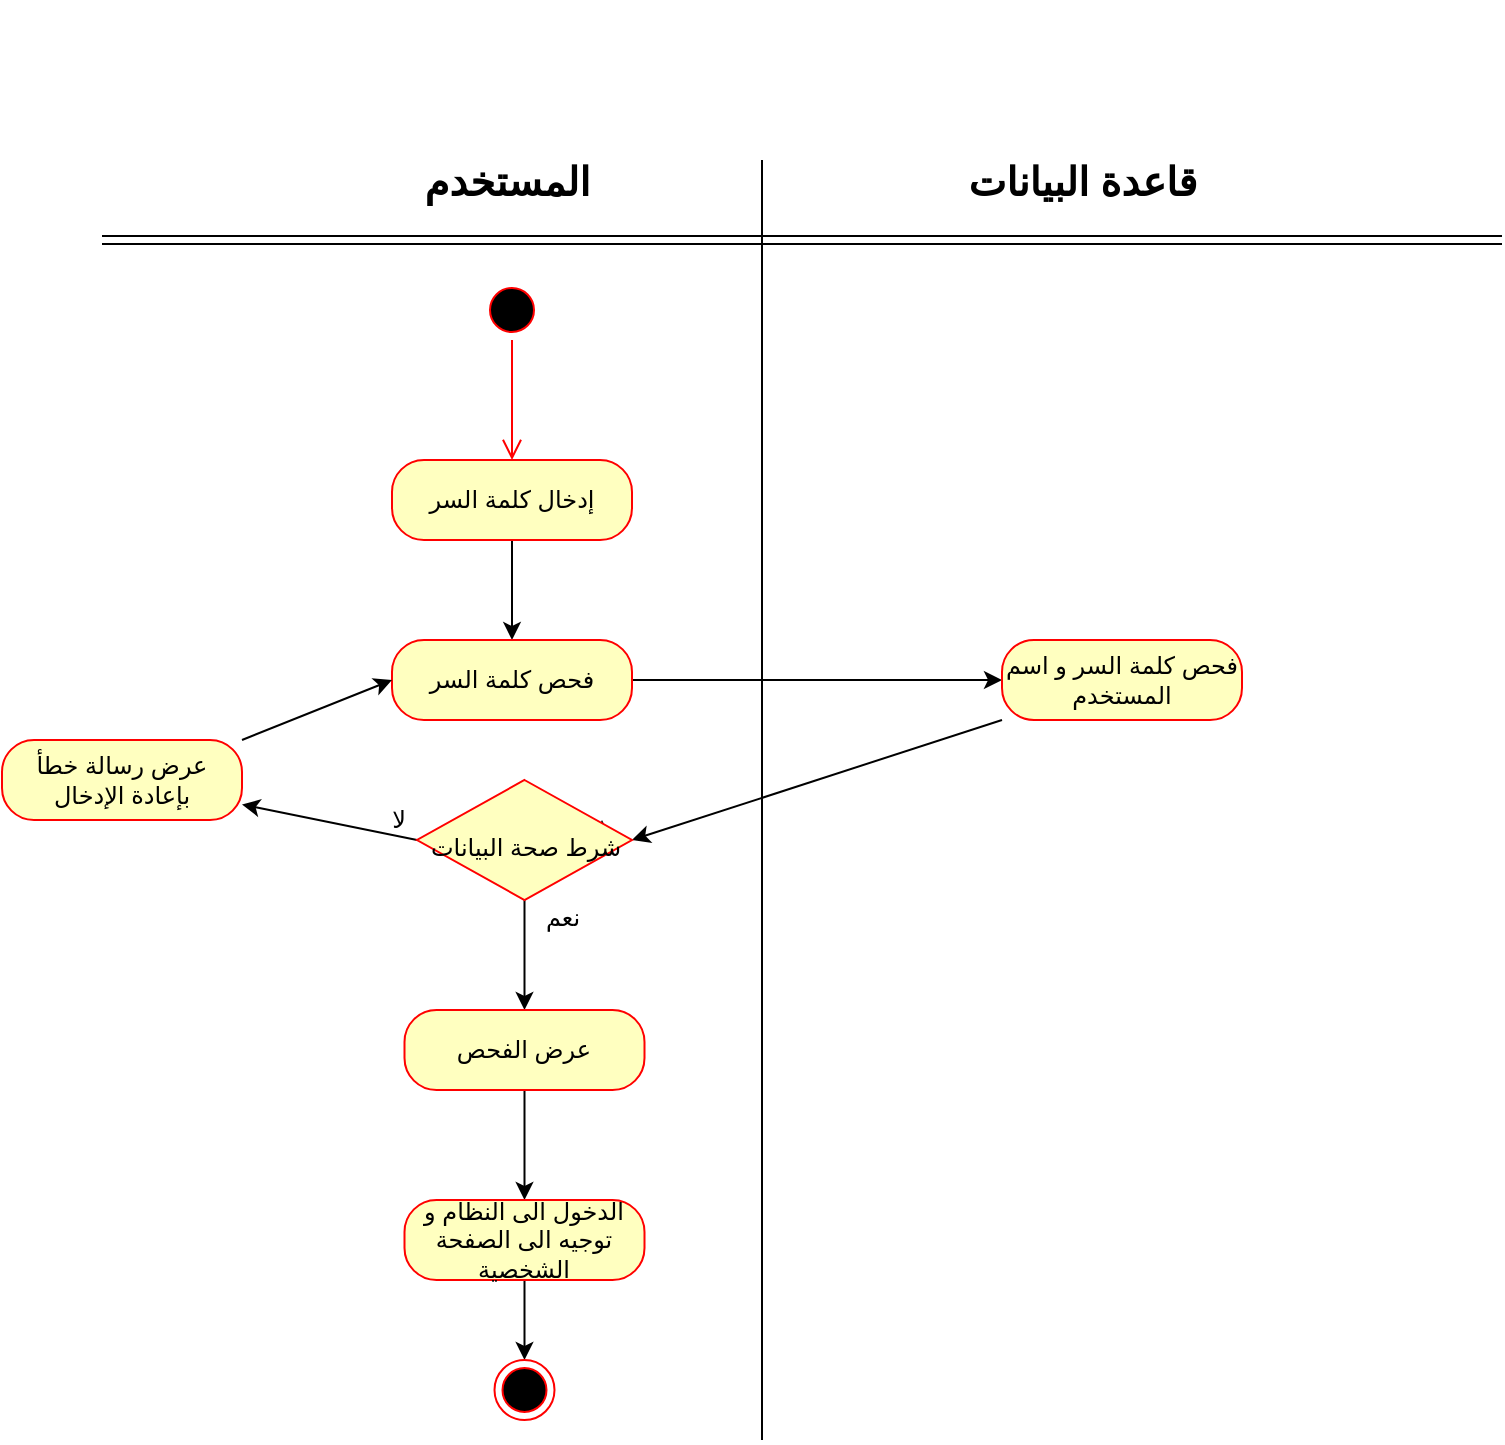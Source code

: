 <mxfile version="14.1.8" type="device" pages="5"><diagram id="XCxnBtCJTkRk45li2F6l" name="تسجيل دخول"><mxGraphModel dx="852" dy="494" grid="1" gridSize="10" guides="1" tooltips="1" connect="1" arrows="1" fold="1" page="1" pageScale="1" pageWidth="827" pageHeight="1169" math="0" shadow="0"><root><mxCell id="0"/><mxCell id="1" parent="0"/><mxCell id="-GZaIqNAKnOdoyAhEMO7-1" value="" style="shape=link;html=1;" parent="1" edge="1"><mxGeometry width="100" relative="1" as="geometry"><mxPoint x="70" y="160" as="sourcePoint"/><mxPoint x="770" y="160" as="targetPoint"/></mxGeometry></mxCell><mxCell id="-GZaIqNAKnOdoyAhEMO7-2" value="" style="endArrow=none;html=1;" parent="1" edge="1"><mxGeometry width="50" height="50" relative="1" as="geometry"><mxPoint x="400" y="760" as="sourcePoint"/><mxPoint x="400" y="120" as="targetPoint"/></mxGeometry></mxCell><mxCell id="-GZaIqNAKnOdoyAhEMO7-3" value="" style="ellipse;html=1;shape=startState;fillColor=#000000;strokeColor=#ff0000;" parent="1" vertex="1"><mxGeometry x="260" y="180" width="30" height="30" as="geometry"/></mxCell><mxCell id="-GZaIqNAKnOdoyAhEMO7-4" value="" style="edgeStyle=orthogonalEdgeStyle;html=1;verticalAlign=bottom;endArrow=open;endSize=8;strokeColor=#ff0000;" parent="1" source="-GZaIqNAKnOdoyAhEMO7-3" edge="1"><mxGeometry relative="1" as="geometry"><mxPoint x="275" y="270" as="targetPoint"/></mxGeometry></mxCell><mxCell id="-GZaIqNAKnOdoyAhEMO7-5" value="المستخدم&amp;nbsp;" style="text;html=1;align=center;verticalAlign=middle;resizable=0;points=[];autosize=1;strokeWidth=5;fontSize=20;fontStyle=1" parent="1" vertex="1"><mxGeometry x="235" y="115" width="80" height="30" as="geometry"/></mxCell><mxCell id="-GZaIqNAKnOdoyAhEMO7-6" value="قاعدة البيانات" style="text;html=1;align=center;verticalAlign=middle;resizable=0;points=[];autosize=1;strokeWidth=5;fontSize=20;fontStyle=1" parent="1" vertex="1"><mxGeometry x="510" y="115" width="100" height="30" as="geometry"/></mxCell><mxCell id="-GZaIqNAKnOdoyAhEMO7-15" style="edgeStyle=orthogonalEdgeStyle;rounded=0;orthogonalLoop=1;jettySize=auto;html=1;entryX=0.5;entryY=0;entryDx=0;entryDy=0;fontSize=20;" parent="1" source="-GZaIqNAKnOdoyAhEMO7-7" target="-GZaIqNAKnOdoyAhEMO7-9" edge="1"><mxGeometry relative="1" as="geometry"/></mxCell><mxCell id="-GZaIqNAKnOdoyAhEMO7-7" value="إدخال كلمة السر" style="rounded=1;whiteSpace=wrap;html=1;arcSize=40;fontColor=#000000;fillColor=#ffffc0;strokeColor=#ff0000;" parent="1" vertex="1"><mxGeometry x="215" y="270" width="120" height="40" as="geometry"/></mxCell><mxCell id="-GZaIqNAKnOdoyAhEMO7-16" style="edgeStyle=orthogonalEdgeStyle;rounded=0;orthogonalLoop=1;jettySize=auto;html=1;exitX=1;exitY=0.5;exitDx=0;exitDy=0;entryX=0;entryY=0.5;entryDx=0;entryDy=0;fontSize=20;" parent="1" source="-GZaIqNAKnOdoyAhEMO7-9" target="-GZaIqNAKnOdoyAhEMO7-12" edge="1"><mxGeometry relative="1" as="geometry"/></mxCell><mxCell id="-GZaIqNAKnOdoyAhEMO7-9" value="فحص كلمة السر" style="rounded=1;whiteSpace=wrap;html=1;arcSize=40;fontColor=#000000;fillColor=#ffffc0;strokeColor=#ff0000;" parent="1" vertex="1"><mxGeometry x="215" y="360" width="120" height="40" as="geometry"/></mxCell><mxCell id="-GZaIqNAKnOdoyAhEMO7-11" value="&lt;font style=&quot;font-size: 21px&quot;&gt;&lt;b&gt;&lt;br&gt;&lt;/b&gt;&lt;/font&gt;" style="text;html=1;align=center;verticalAlign=middle;resizable=0;points=[];autosize=1;fontSize=20;" parent="1" vertex="1"><mxGeometry x="390" y="40" width="20" height="30" as="geometry"/></mxCell><mxCell id="-GZaIqNAKnOdoyAhEMO7-24" style="rounded=0;orthogonalLoop=1;jettySize=auto;html=1;exitX=0;exitY=1;exitDx=0;exitDy=0;entryX=1;entryY=0.5;entryDx=0;entryDy=0;fontSize=20;" parent="1" source="-GZaIqNAKnOdoyAhEMO7-12" target="-GZaIqNAKnOdoyAhEMO7-20" edge="1"><mxGeometry relative="1" as="geometry"/></mxCell><mxCell id="-GZaIqNAKnOdoyAhEMO7-12" value="فحص كلمة السر و اسم المستخدم" style="rounded=1;whiteSpace=wrap;html=1;arcSize=40;fontColor=#000000;fillColor=#ffffc0;strokeColor=#ff0000;" parent="1" vertex="1"><mxGeometry x="520" y="360" width="120" height="40" as="geometry"/></mxCell><mxCell id="-GZaIqNAKnOdoyAhEMO7-23" style="edgeStyle=orthogonalEdgeStyle;rounded=0;orthogonalLoop=1;jettySize=auto;html=1;exitX=1;exitY=0.5;exitDx=0;exitDy=0;fontSize=20;" parent="1" source="-GZaIqNAKnOdoyAhEMO7-20" edge="1"><mxGeometry relative="1" as="geometry"><mxPoint x="320" y="450" as="targetPoint"/></mxGeometry></mxCell><mxCell id="-GZaIqNAKnOdoyAhEMO7-27" style="edgeStyle=none;rounded=0;orthogonalLoop=1;jettySize=auto;html=1;exitX=0.5;exitY=1;exitDx=0;exitDy=0;entryX=0.5;entryY=0;entryDx=0;entryDy=0;fontSize=20;" parent="1" source="-GZaIqNAKnOdoyAhEMO7-20" target="-GZaIqNAKnOdoyAhEMO7-25" edge="1"><mxGeometry relative="1" as="geometry"/></mxCell><mxCell id="-GZaIqNAKnOdoyAhEMO7-29" style="edgeStyle=none;rounded=0;orthogonalLoop=1;jettySize=auto;html=1;exitX=0;exitY=0.5;exitDx=0;exitDy=0;fontSize=20;" parent="1" source="-GZaIqNAKnOdoyAhEMO7-20" target="-GZaIqNAKnOdoyAhEMO7-30" edge="1"><mxGeometry relative="1" as="geometry"><mxPoint x="160" y="440" as="targetPoint"/></mxGeometry></mxCell><mxCell id="-GZaIqNAKnOdoyAhEMO7-20" value="&lt;font style=&quot;font-size: 12px&quot;&gt;شرط صحة البيانات&lt;/font&gt;" style="rhombus;whiteSpace=wrap;html=1;fillColor=#ffffc0;strokeColor=#ff0000;fontSize=20;" parent="1" vertex="1"><mxGeometry x="227.5" y="430" width="107.5" height="60" as="geometry"/></mxCell><mxCell id="-GZaIqNAKnOdoyAhEMO7-35" style="edgeStyle=none;rounded=0;orthogonalLoop=1;jettySize=auto;html=1;exitX=0.5;exitY=1;exitDx=0;exitDy=0;fontSize=12;" parent="1" source="-GZaIqNAKnOdoyAhEMO7-25" target="-GZaIqNAKnOdoyAhEMO7-33" edge="1"><mxGeometry relative="1" as="geometry"/></mxCell><mxCell id="-GZaIqNAKnOdoyAhEMO7-25" value="عرض الفحص" style="rounded=1;whiteSpace=wrap;html=1;arcSize=40;fontColor=#000000;fillColor=#ffffc0;strokeColor=#ff0000;" parent="1" vertex="1"><mxGeometry x="221.25" y="545" width="120" height="40" as="geometry"/></mxCell><mxCell id="-GZaIqNAKnOdoyAhEMO7-28" value="&lt;font style=&quot;font-size: 12px&quot;&gt;نعم&lt;/font&gt;" style="text;html=1;align=center;verticalAlign=middle;resizable=0;points=[];autosize=1;fontSize=20;" parent="1" vertex="1"><mxGeometry x="285" y="480" width="30" height="30" as="geometry"/></mxCell><mxCell id="-GZaIqNAKnOdoyAhEMO7-31" style="edgeStyle=none;rounded=0;orthogonalLoop=1;jettySize=auto;html=1;exitX=1;exitY=0;exitDx=0;exitDy=0;entryX=0;entryY=0.5;entryDx=0;entryDy=0;fontSize=20;" parent="1" source="-GZaIqNAKnOdoyAhEMO7-30" target="-GZaIqNAKnOdoyAhEMO7-9" edge="1"><mxGeometry relative="1" as="geometry"/></mxCell><mxCell id="-GZaIqNAKnOdoyAhEMO7-30" value="عرض رسالة خطأ&lt;br&gt;بإعادة الإدخال" style="rounded=1;whiteSpace=wrap;html=1;arcSize=40;fontColor=#000000;fillColor=#ffffc0;strokeColor=#ff0000;" parent="1" vertex="1"><mxGeometry x="20" y="410" width="120" height="40" as="geometry"/></mxCell><mxCell id="-GZaIqNAKnOdoyAhEMO7-32" value="لا" style="text;html=1;align=center;verticalAlign=middle;resizable=0;points=[];autosize=1;fontSize=12;" parent="1" vertex="1"><mxGeometry x="207.5" y="440" width="20" height="20" as="geometry"/></mxCell><mxCell id="-GZaIqNAKnOdoyAhEMO7-37" style="edgeStyle=none;rounded=0;orthogonalLoop=1;jettySize=auto;html=1;exitX=0.5;exitY=1;exitDx=0;exitDy=0;entryX=0.5;entryY=0;entryDx=0;entryDy=0;fontSize=12;" parent="1" source="-GZaIqNAKnOdoyAhEMO7-33" target="-GZaIqNAKnOdoyAhEMO7-36" edge="1"><mxGeometry relative="1" as="geometry"/></mxCell><mxCell id="-GZaIqNAKnOdoyAhEMO7-33" value="الدخول الى النظام و توجيه الى الصفحة الشخصية" style="rounded=1;whiteSpace=wrap;html=1;arcSize=40;fontColor=#000000;fillColor=#ffffc0;strokeColor=#ff0000;" parent="1" vertex="1"><mxGeometry x="221.25" y="640" width="120" height="40" as="geometry"/></mxCell><mxCell id="-GZaIqNAKnOdoyAhEMO7-36" value="" style="ellipse;html=1;shape=endState;fillColor=#000000;strokeColor=#ff0000;fontSize=12;" parent="1" vertex="1"><mxGeometry x="266.25" y="720" width="30" height="30" as="geometry"/></mxCell></root></mxGraphModel></diagram><diagram id="UqoxLZnAyhT_GU1TZ0Vm" name="تعديل بيانات المستخدم"><mxGraphModel dx="852" dy="494" grid="1" gridSize="10" guides="1" tooltips="1" connect="1" arrows="1" fold="1" page="1" pageScale="1" pageWidth="827" pageHeight="1169" math="0" shadow="0"><root><mxCell id="kR9d7nCmw7yiXlYtYLDR-0"/><mxCell id="kR9d7nCmw7yiXlYtYLDR-1" parent="kR9d7nCmw7yiXlYtYLDR-0"/><mxCell id="jO8ybkatKGXVnM-ddNbw-26" value="" style="shape=link;html=1;" parent="kR9d7nCmw7yiXlYtYLDR-1" edge="1"><mxGeometry width="100" relative="1" as="geometry"><mxPoint x="80" y="170" as="sourcePoint"/><mxPoint x="780" y="170" as="targetPoint"/></mxGeometry></mxCell><mxCell id="jO8ybkatKGXVnM-ddNbw-27" value="" style="endArrow=none;html=1;" parent="kR9d7nCmw7yiXlYtYLDR-1" edge="1"><mxGeometry width="50" height="50" relative="1" as="geometry"><mxPoint x="410" y="770" as="sourcePoint"/><mxPoint x="410" y="130" as="targetPoint"/></mxGeometry></mxCell><mxCell id="jO8ybkatKGXVnM-ddNbw-28" value="" style="ellipse;html=1;shape=startState;fillColor=#000000;strokeColor=#ff0000;" parent="kR9d7nCmw7yiXlYtYLDR-1" vertex="1"><mxGeometry x="270" y="190" width="30" height="30" as="geometry"/></mxCell><mxCell id="jO8ybkatKGXVnM-ddNbw-29" value="" style="edgeStyle=orthogonalEdgeStyle;html=1;verticalAlign=bottom;endArrow=open;endSize=8;strokeColor=#ff0000;" parent="kR9d7nCmw7yiXlYtYLDR-1" source="jO8ybkatKGXVnM-ddNbw-28" edge="1"><mxGeometry relative="1" as="geometry"><mxPoint x="285" y="280" as="targetPoint"/></mxGeometry></mxCell><mxCell id="jO8ybkatKGXVnM-ddNbw-30" value="المستخدم&amp;nbsp;" style="text;html=1;align=center;verticalAlign=middle;resizable=0;points=[];autosize=1;strokeWidth=5;fontSize=20;fontStyle=1" parent="kR9d7nCmw7yiXlYtYLDR-1" vertex="1"><mxGeometry x="245" y="125" width="80" height="30" as="geometry"/></mxCell><mxCell id="jO8ybkatKGXVnM-ddNbw-31" value="قاعدة البيانات" style="text;html=1;align=center;verticalAlign=middle;resizable=0;points=[];autosize=1;strokeWidth=5;fontSize=20;fontStyle=1" parent="kR9d7nCmw7yiXlYtYLDR-1" vertex="1"><mxGeometry x="520" y="125" width="100" height="30" as="geometry"/></mxCell><mxCell id="jO8ybkatKGXVnM-ddNbw-32" style="edgeStyle=orthogonalEdgeStyle;rounded=0;orthogonalLoop=1;jettySize=auto;html=1;entryX=0.5;entryY=0;entryDx=0;entryDy=0;fontSize=20;" parent="kR9d7nCmw7yiXlYtYLDR-1" source="jO8ybkatKGXVnM-ddNbw-33" target="jO8ybkatKGXVnM-ddNbw-35" edge="1"><mxGeometry relative="1" as="geometry"/></mxCell><mxCell id="jO8ybkatKGXVnM-ddNbw-33" value="إدخال بيانات المعدلة" style="rounded=1;whiteSpace=wrap;html=1;arcSize=40;fontColor=#000000;fillColor=#ffffc0;strokeColor=#ff0000;" parent="kR9d7nCmw7yiXlYtYLDR-1" vertex="1"><mxGeometry x="225" y="280" width="120" height="40" as="geometry"/></mxCell><mxCell id="jO8ybkatKGXVnM-ddNbw-34" style="edgeStyle=orthogonalEdgeStyle;rounded=0;orthogonalLoop=1;jettySize=auto;html=1;exitX=1;exitY=0.5;exitDx=0;exitDy=0;entryX=0;entryY=0.5;entryDx=0;entryDy=0;fontSize=20;" parent="kR9d7nCmw7yiXlYtYLDR-1" source="jO8ybkatKGXVnM-ddNbw-35" target="jO8ybkatKGXVnM-ddNbw-38" edge="1"><mxGeometry relative="1" as="geometry"/></mxCell><mxCell id="jO8ybkatKGXVnM-ddNbw-35" value="فحص صحة البيانات&amp;nbsp;" style="rounded=1;whiteSpace=wrap;html=1;arcSize=40;fontColor=#000000;fillColor=#ffffc0;strokeColor=#ff0000;" parent="kR9d7nCmw7yiXlYtYLDR-1" vertex="1"><mxGeometry x="225" y="370" width="120" height="40" as="geometry"/></mxCell><mxCell id="jO8ybkatKGXVnM-ddNbw-37" style="rounded=0;orthogonalLoop=1;jettySize=auto;html=1;exitX=0;exitY=1;exitDx=0;exitDy=0;entryX=1;entryY=0.5;entryDx=0;entryDy=0;fontSize=20;" parent="kR9d7nCmw7yiXlYtYLDR-1" source="jO8ybkatKGXVnM-ddNbw-38" target="jO8ybkatKGXVnM-ddNbw-42" edge="1"><mxGeometry relative="1" as="geometry"/></mxCell><mxCell id="jO8ybkatKGXVnM-ddNbw-38" value="حفظ البيانات" style="rounded=1;whiteSpace=wrap;html=1;arcSize=40;fontColor=#000000;fillColor=#ffffc0;strokeColor=#ff0000;" parent="kR9d7nCmw7yiXlYtYLDR-1" vertex="1"><mxGeometry x="530" y="370" width="120" height="40" as="geometry"/></mxCell><mxCell id="jO8ybkatKGXVnM-ddNbw-39" style="edgeStyle=orthogonalEdgeStyle;rounded=0;orthogonalLoop=1;jettySize=auto;html=1;exitX=1;exitY=0.5;exitDx=0;exitDy=0;fontSize=20;" parent="kR9d7nCmw7yiXlYtYLDR-1" source="jO8ybkatKGXVnM-ddNbw-42" edge="1"><mxGeometry relative="1" as="geometry"><mxPoint x="330" y="460" as="targetPoint"/></mxGeometry></mxCell><mxCell id="jO8ybkatKGXVnM-ddNbw-40" style="edgeStyle=none;rounded=0;orthogonalLoop=1;jettySize=auto;html=1;exitX=0.5;exitY=1;exitDx=0;exitDy=0;entryX=0.5;entryY=0;entryDx=0;entryDy=0;fontSize=20;" parent="kR9d7nCmw7yiXlYtYLDR-1" source="jO8ybkatKGXVnM-ddNbw-42" target="jO8ybkatKGXVnM-ddNbw-44" edge="1"><mxGeometry relative="1" as="geometry"/></mxCell><mxCell id="jO8ybkatKGXVnM-ddNbw-41" style="edgeStyle=none;rounded=0;orthogonalLoop=1;jettySize=auto;html=1;exitX=0;exitY=0.5;exitDx=0;exitDy=0;fontSize=20;" parent="kR9d7nCmw7yiXlYtYLDR-1" source="jO8ybkatKGXVnM-ddNbw-42" target="jO8ybkatKGXVnM-ddNbw-47" edge="1"><mxGeometry relative="1" as="geometry"><mxPoint x="170" y="450" as="targetPoint"/></mxGeometry></mxCell><mxCell id="jO8ybkatKGXVnM-ddNbw-42" value="&lt;font style=&quot;font-size: 12px&quot;&gt;اكتمال عملية الحفظ&lt;/font&gt;" style="rhombus;whiteSpace=wrap;html=1;fillColor=#ffffc0;strokeColor=#ff0000;fontSize=20;" parent="kR9d7nCmw7yiXlYtYLDR-1" vertex="1"><mxGeometry x="237.5" y="440" width="107.5" height="60" as="geometry"/></mxCell><mxCell id="jO8ybkatKGXVnM-ddNbw-52" style="edgeStyle=none;rounded=0;orthogonalLoop=1;jettySize=auto;html=1;exitX=0.5;exitY=1;exitDx=0;exitDy=0;entryX=0.5;entryY=0;entryDx=0;entryDy=0;fontSize=12;" parent="kR9d7nCmw7yiXlYtYLDR-1" source="jO8ybkatKGXVnM-ddNbw-44" target="jO8ybkatKGXVnM-ddNbw-51" edge="1"><mxGeometry relative="1" as="geometry"/></mxCell><mxCell id="jO8ybkatKGXVnM-ddNbw-44" value="عرض رسالة نجاح العملية" style="rounded=1;whiteSpace=wrap;html=1;arcSize=40;fontColor=#000000;fillColor=#ffffc0;strokeColor=#ff0000;" parent="kR9d7nCmw7yiXlYtYLDR-1" vertex="1"><mxGeometry x="231.25" y="555" width="120" height="40" as="geometry"/></mxCell><mxCell id="jO8ybkatKGXVnM-ddNbw-45" value="&lt;font style=&quot;font-size: 12px&quot;&gt;نعم&lt;/font&gt;" style="text;html=1;align=center;verticalAlign=middle;resizable=0;points=[];autosize=1;fontSize=20;" parent="kR9d7nCmw7yiXlYtYLDR-1" vertex="1"><mxGeometry x="295" y="490" width="30" height="30" as="geometry"/></mxCell><mxCell id="jO8ybkatKGXVnM-ddNbw-46" style="edgeStyle=none;rounded=0;orthogonalLoop=1;jettySize=auto;html=1;exitX=1;exitY=0;exitDx=0;exitDy=0;entryX=0;entryY=0.5;entryDx=0;entryDy=0;fontSize=20;" parent="kR9d7nCmw7yiXlYtYLDR-1" source="jO8ybkatKGXVnM-ddNbw-47" target="jO8ybkatKGXVnM-ddNbw-35" edge="1"><mxGeometry relative="1" as="geometry"/></mxCell><mxCell id="jO8ybkatKGXVnM-ddNbw-47" value="عرض رسالة فشل عملية الحفظ و عرض السبب" style="rounded=1;whiteSpace=wrap;html=1;arcSize=40;fontColor=#000000;fillColor=#ffffc0;strokeColor=#ff0000;" parent="kR9d7nCmw7yiXlYtYLDR-1" vertex="1"><mxGeometry x="30" y="420" width="120" height="40" as="geometry"/></mxCell><mxCell id="jO8ybkatKGXVnM-ddNbw-48" value="لا" style="text;html=1;align=center;verticalAlign=middle;resizable=0;points=[];autosize=1;fontSize=12;" parent="kR9d7nCmw7yiXlYtYLDR-1" vertex="1"><mxGeometry x="217.5" y="450" width="20" height="20" as="geometry"/></mxCell><mxCell id="jO8ybkatKGXVnM-ddNbw-51" value="" style="ellipse;html=1;shape=endState;fillColor=#000000;strokeColor=#ff0000;fontSize=12;" parent="kR9d7nCmw7yiXlYtYLDR-1" vertex="1"><mxGeometry x="276.25" y="640" width="30" height="30" as="geometry"/></mxCell></root></mxGraphModel></diagram><diagram id="yIjcYxuuyjiVYj253GgK" name="إرسال طلب"><mxGraphModel dx="852" dy="494" grid="1" gridSize="10" guides="1" tooltips="1" connect="1" arrows="1" fold="1" page="1" pageScale="1" pageWidth="827" pageHeight="1169" math="0" shadow="0"><root><mxCell id="x_sWcjh27DJ1Xu7Myk0g-0"/><mxCell id="x_sWcjh27DJ1Xu7Myk0g-1" parent="x_sWcjh27DJ1Xu7Myk0g-0"/><mxCell id="UD0C5QIame6_WCwbGew6-0" value="" style="shape=link;html=1;" parent="x_sWcjh27DJ1Xu7Myk0g-1" edge="1"><mxGeometry width="100" relative="1" as="geometry"><mxPoint x="150" y="175" as="sourcePoint"/><mxPoint x="850" y="175" as="targetPoint"/></mxGeometry></mxCell><mxCell id="UD0C5QIame6_WCwbGew6-1" value="" style="endArrow=none;html=1;" parent="x_sWcjh27DJ1Xu7Myk0g-1" edge="1"><mxGeometry width="50" height="50" relative="1" as="geometry"><mxPoint x="480" y="775" as="sourcePoint"/><mxPoint x="480" y="135" as="targetPoint"/></mxGeometry></mxCell><mxCell id="UD0C5QIame6_WCwbGew6-2" value="" style="ellipse;html=1;shape=startState;fillColor=#000000;strokeColor=#ff0000;" parent="x_sWcjh27DJ1Xu7Myk0g-1" vertex="1"><mxGeometry x="340" y="195" width="30" height="30" as="geometry"/></mxCell><mxCell id="UD0C5QIame6_WCwbGew6-3" value="" style="edgeStyle=orthogonalEdgeStyle;html=1;verticalAlign=bottom;endArrow=open;endSize=8;strokeColor=#ff0000;" parent="x_sWcjh27DJ1Xu7Myk0g-1" source="UD0C5QIame6_WCwbGew6-2" edge="1"><mxGeometry relative="1" as="geometry"><mxPoint x="355" y="285" as="targetPoint"/></mxGeometry></mxCell><mxCell id="UD0C5QIame6_WCwbGew6-4" value="المستخدم&amp;nbsp;" style="text;html=1;align=center;verticalAlign=middle;resizable=0;points=[];autosize=1;strokeWidth=5;fontSize=20;fontStyle=1" parent="x_sWcjh27DJ1Xu7Myk0g-1" vertex="1"><mxGeometry x="315" y="130" width="80" height="30" as="geometry"/></mxCell><mxCell id="UD0C5QIame6_WCwbGew6-5" value="قاعدة البيانات" style="text;html=1;align=center;verticalAlign=middle;resizable=0;points=[];autosize=1;strokeWidth=5;fontSize=20;fontStyle=1" parent="x_sWcjh27DJ1Xu7Myk0g-1" vertex="1"><mxGeometry x="590" y="130" width="100" height="30" as="geometry"/></mxCell><mxCell id="UD0C5QIame6_WCwbGew6-6" style="edgeStyle=orthogonalEdgeStyle;rounded=0;orthogonalLoop=1;jettySize=auto;html=1;entryX=0.5;entryY=0;entryDx=0;entryDy=0;fontSize=20;" parent="x_sWcjh27DJ1Xu7Myk0g-1" source="UD0C5QIame6_WCwbGew6-7" target="UD0C5QIame6_WCwbGew6-9" edge="1"><mxGeometry relative="1" as="geometry"/></mxCell><mxCell id="UD0C5QIame6_WCwbGew6-7" value="إدخال بيانات الطلب" style="rounded=1;whiteSpace=wrap;html=1;arcSize=40;fontColor=#000000;fillColor=#ffffc0;strokeColor=#ff0000;" parent="x_sWcjh27DJ1Xu7Myk0g-1" vertex="1"><mxGeometry x="295" y="285" width="120" height="40" as="geometry"/></mxCell><mxCell id="UD0C5QIame6_WCwbGew6-8" style="edgeStyle=orthogonalEdgeStyle;rounded=0;orthogonalLoop=1;jettySize=auto;html=1;exitX=1;exitY=0.5;exitDx=0;exitDy=0;entryX=0;entryY=0.5;entryDx=0;entryDy=0;fontSize=20;" parent="x_sWcjh27DJ1Xu7Myk0g-1" source="UD0C5QIame6_WCwbGew6-9" target="UD0C5QIame6_WCwbGew6-11" edge="1"><mxGeometry relative="1" as="geometry"/></mxCell><mxCell id="UD0C5QIame6_WCwbGew6-9" value="فحص صحة البيانات&amp;nbsp;" style="rounded=1;whiteSpace=wrap;html=1;arcSize=40;fontColor=#000000;fillColor=#ffffc0;strokeColor=#ff0000;" parent="x_sWcjh27DJ1Xu7Myk0g-1" vertex="1"><mxGeometry x="295" y="375" width="120" height="40" as="geometry"/></mxCell><mxCell id="UD0C5QIame6_WCwbGew6-10" style="rounded=0;orthogonalLoop=1;jettySize=auto;html=1;exitX=0;exitY=1;exitDx=0;exitDy=0;entryX=1;entryY=0.5;entryDx=0;entryDy=0;fontSize=20;" parent="x_sWcjh27DJ1Xu7Myk0g-1" source="UD0C5QIame6_WCwbGew6-11" target="UD0C5QIame6_WCwbGew6-15" edge="1"><mxGeometry relative="1" as="geometry"/></mxCell><mxCell id="UD0C5QIame6_WCwbGew6-11" value="حفظ البيانات" style="rounded=1;whiteSpace=wrap;html=1;arcSize=40;fontColor=#000000;fillColor=#ffffc0;strokeColor=#ff0000;" parent="x_sWcjh27DJ1Xu7Myk0g-1" vertex="1"><mxGeometry x="600" y="375" width="120" height="40" as="geometry"/></mxCell><mxCell id="UD0C5QIame6_WCwbGew6-12" style="edgeStyle=orthogonalEdgeStyle;rounded=0;orthogonalLoop=1;jettySize=auto;html=1;exitX=1;exitY=0.5;exitDx=0;exitDy=0;fontSize=20;" parent="x_sWcjh27DJ1Xu7Myk0g-1" source="UD0C5QIame6_WCwbGew6-15" edge="1"><mxGeometry relative="1" as="geometry"><mxPoint x="400" y="465" as="targetPoint"/></mxGeometry></mxCell><mxCell id="UD0C5QIame6_WCwbGew6-13" style="edgeStyle=none;rounded=0;orthogonalLoop=1;jettySize=auto;html=1;exitX=0.5;exitY=1;exitDx=0;exitDy=0;entryX=0.5;entryY=0;entryDx=0;entryDy=0;fontSize=20;" parent="x_sWcjh27DJ1Xu7Myk0g-1" source="UD0C5QIame6_WCwbGew6-15" target="UD0C5QIame6_WCwbGew6-17" edge="1"><mxGeometry relative="1" as="geometry"/></mxCell><mxCell id="UD0C5QIame6_WCwbGew6-14" style="edgeStyle=none;rounded=0;orthogonalLoop=1;jettySize=auto;html=1;exitX=0;exitY=0.5;exitDx=0;exitDy=0;fontSize=20;" parent="x_sWcjh27DJ1Xu7Myk0g-1" source="UD0C5QIame6_WCwbGew6-15" target="UD0C5QIame6_WCwbGew6-20" edge="1"><mxGeometry relative="1" as="geometry"><mxPoint x="240" y="455" as="targetPoint"/></mxGeometry></mxCell><mxCell id="UD0C5QIame6_WCwbGew6-15" value="&lt;font style=&quot;font-size: 12px&quot;&gt;اكتمال عملية الحفظ&lt;/font&gt;" style="rhombus;whiteSpace=wrap;html=1;fillColor=#ffffc0;strokeColor=#ff0000;fontSize=20;" parent="x_sWcjh27DJ1Xu7Myk0g-1" vertex="1"><mxGeometry x="307.5" y="445" width="107.5" height="60" as="geometry"/></mxCell><mxCell id="UD0C5QIame6_WCwbGew6-25" style="edgeStyle=none;rounded=0;orthogonalLoop=1;jettySize=auto;html=1;exitX=0.5;exitY=1;exitDx=0;exitDy=0;entryX=0.5;entryY=0;entryDx=0;entryDy=0;fontSize=12;" parent="x_sWcjh27DJ1Xu7Myk0g-1" source="UD0C5QIame6_WCwbGew6-17" target="UD0C5QIame6_WCwbGew6-23" edge="1"><mxGeometry relative="1" as="geometry"/></mxCell><mxCell id="UD0C5QIame6_WCwbGew6-17" value="عرض رسالة نجاح العملية" style="rounded=1;whiteSpace=wrap;html=1;arcSize=40;fontColor=#000000;fillColor=#ffffc0;strokeColor=#ff0000;" parent="x_sWcjh27DJ1Xu7Myk0g-1" vertex="1"><mxGeometry x="301.25" y="560" width="120" height="40" as="geometry"/></mxCell><mxCell id="UD0C5QIame6_WCwbGew6-18" value="&lt;font style=&quot;font-size: 12px&quot;&gt;نعم&lt;/font&gt;" style="text;html=1;align=center;verticalAlign=middle;resizable=0;points=[];autosize=1;fontSize=20;" parent="x_sWcjh27DJ1Xu7Myk0g-1" vertex="1"><mxGeometry x="365" y="495" width="30" height="30" as="geometry"/></mxCell><mxCell id="UD0C5QIame6_WCwbGew6-19" style="edgeStyle=none;rounded=0;orthogonalLoop=1;jettySize=auto;html=1;exitX=1;exitY=0;exitDx=0;exitDy=0;entryX=0;entryY=0.5;entryDx=0;entryDy=0;fontSize=20;" parent="x_sWcjh27DJ1Xu7Myk0g-1" source="UD0C5QIame6_WCwbGew6-20" target="UD0C5QIame6_WCwbGew6-9" edge="1"><mxGeometry relative="1" as="geometry"/></mxCell><mxCell id="UD0C5QIame6_WCwbGew6-20" value="عرض رسالة فشل عملية الحفظ و عرض السبب" style="rounded=1;whiteSpace=wrap;html=1;arcSize=40;fontColor=#000000;fillColor=#ffffc0;strokeColor=#ff0000;" parent="x_sWcjh27DJ1Xu7Myk0g-1" vertex="1"><mxGeometry x="100" y="425" width="120" height="40" as="geometry"/></mxCell><mxCell id="UD0C5QIame6_WCwbGew6-21" value="لا" style="text;html=1;align=center;verticalAlign=middle;resizable=0;points=[];autosize=1;fontSize=12;" parent="x_sWcjh27DJ1Xu7Myk0g-1" vertex="1"><mxGeometry x="287.5" y="455" width="20" height="20" as="geometry"/></mxCell><mxCell id="UD0C5QIame6_WCwbGew6-22" value="" style="ellipse;html=1;shape=endState;fillColor=#000000;strokeColor=#ff0000;fontSize=12;" parent="x_sWcjh27DJ1Xu7Myk0g-1" vertex="1"><mxGeometry x="346.25" y="720" width="30" height="30" as="geometry"/></mxCell><mxCell id="UD0C5QIame6_WCwbGew6-24" style="edgeStyle=none;rounded=0;orthogonalLoop=1;jettySize=auto;html=1;exitX=0.5;exitY=1;exitDx=0;exitDy=0;entryX=0.5;entryY=0;entryDx=0;entryDy=0;fontSize=12;" parent="x_sWcjh27DJ1Xu7Myk0g-1" source="UD0C5QIame6_WCwbGew6-23" target="UD0C5QIame6_WCwbGew6-22" edge="1"><mxGeometry relative="1" as="geometry"/></mxCell><mxCell id="UD0C5QIame6_WCwbGew6-23" value="عرض إشعار للمشرفين" style="rounded=1;whiteSpace=wrap;html=1;arcSize=40;fontColor=#000000;fillColor=#ffffc0;strokeColor=#ff0000;" parent="x_sWcjh27DJ1Xu7Myk0g-1" vertex="1"><mxGeometry x="301.25" y="640" width="120" height="40" as="geometry"/></mxCell></root></mxGraphModel></diagram><diagram id="ieg0mmiAjVCqidEqS9Dj" name="Entity Relation Model"><mxGraphModel dx="852" dy="494" grid="1" gridSize="10" guides="1" tooltips="1" connect="1" arrows="1" fold="1" page="1" pageScale="1" pageWidth="827" pageHeight="1169" math="0" shadow="0"><root><mxCell id="affZ7SkTIDe-1mS_7aaZ-0"/><mxCell id="affZ7SkTIDe-1mS_7aaZ-1" parent="affZ7SkTIDe-1mS_7aaZ-0"/><mxCell id="affZ7SkTIDe-1mS_7aaZ-2" value="User" style="whiteSpace=wrap;html=1;align=center;" parent="affZ7SkTIDe-1mS_7aaZ-1" vertex="1"><mxGeometry x="200" y="120" width="100" height="40" as="geometry"/></mxCell><mxCell id="affZ7SkTIDe-1mS_7aaZ-3" value="Admin" style="whiteSpace=wrap;html=1;align=center;" parent="affZ7SkTIDe-1mS_7aaZ-1" vertex="1"><mxGeometry x="550" y="120" width="100" height="40" as="geometry"/></mxCell><mxCell id="affZ7SkTIDe-1mS_7aaZ-4" value="Order" style="whiteSpace=wrap;html=1;align=center;" parent="affZ7SkTIDe-1mS_7aaZ-1" vertex="1"><mxGeometry x="361" y="320" width="100" height="40" as="geometry"/></mxCell><mxCell id="affZ7SkTIDe-1mS_7aaZ-5" value="Order Status" style="whiteSpace=wrap;html=1;align=center;" parent="affZ7SkTIDe-1mS_7aaZ-1" vertex="1"><mxGeometry x="361" y="440" width="100" height="40" as="geometry"/></mxCell><mxCell id="affZ7SkTIDe-1mS_7aaZ-6" value="City" style="whiteSpace=wrap;html=1;align=center;" parent="affZ7SkTIDe-1mS_7aaZ-1" vertex="1"><mxGeometry x="361" y="200" width="100" height="40" as="geometry"/></mxCell><mxCell id="affZ7SkTIDe-1mS_7aaZ-7" value="News" style="whiteSpace=wrap;html=1;align=center;" parent="affZ7SkTIDe-1mS_7aaZ-1" vertex="1"><mxGeometry x="620" y="240" width="100" height="40" as="geometry"/></mxCell><mxCell id="affZ7SkTIDe-1mS_7aaZ-12" value="" style="edgeStyle=orthogonalEdgeStyle;fontSize=12;html=1;endArrow=ERmandOne;startArrow=ERmandOne;entryX=0;entryY=0.5;entryDx=0;entryDy=0;exitX=0.75;exitY=1;exitDx=0;exitDy=0;" parent="affZ7SkTIDe-1mS_7aaZ-1" source="affZ7SkTIDe-1mS_7aaZ-6" target="affZ7SkTIDe-1mS_7aaZ-7" edge="1"><mxGeometry width="100" height="100" relative="1" as="geometry"><mxPoint x="360" y="410" as="sourcePoint"/><mxPoint x="460" y="310" as="targetPoint"/><Array as="points"><mxPoint x="436" y="260"/></Array></mxGeometry></mxCell><mxCell id="affZ7SkTIDe-1mS_7aaZ-13" value="" style="edgeStyle=orthogonalEdgeStyle;fontSize=12;html=1;endArrow=ERzeroToMany;startArrow=ERmandOne;entryX=1;entryY=0.5;entryDx=0;entryDy=0;exitX=0.5;exitY=1;exitDx=0;exitDy=0;" parent="affZ7SkTIDe-1mS_7aaZ-1" source="affZ7SkTIDe-1mS_7aaZ-3" target="affZ7SkTIDe-1mS_7aaZ-4" edge="1"><mxGeometry width="100" height="100" relative="1" as="geometry"><mxPoint x="461" y="410" as="sourcePoint"/><mxPoint x="561" y="310" as="targetPoint"/></mxGeometry></mxCell><mxCell id="affZ7SkTIDe-1mS_7aaZ-14" value="" style="edgeStyle=orthogonalEdgeStyle;fontSize=12;html=1;endArrow=ERzeroToMany;startArrow=ERmandOne;entryX=0;entryY=0.5;entryDx=0;entryDy=0;exitX=0.5;exitY=1;exitDx=0;exitDy=0;" parent="affZ7SkTIDe-1mS_7aaZ-1" source="affZ7SkTIDe-1mS_7aaZ-2" target="affZ7SkTIDe-1mS_7aaZ-4" edge="1"><mxGeometry width="100" height="100" relative="1" as="geometry"><mxPoint x="200" y="440" as="sourcePoint"/><mxPoint x="300" y="340" as="targetPoint"/></mxGeometry></mxCell><mxCell id="affZ7SkTIDe-1mS_7aaZ-15" value="" style="edgeStyle=orthogonalEdgeStyle;fontSize=12;html=1;endArrow=ERzeroToMany;startArrow=ERmandOne;entryX=0.5;entryY=0;entryDx=0;entryDy=0;exitX=1;exitY=0.5;exitDx=0;exitDy=0;" parent="affZ7SkTIDe-1mS_7aaZ-1" source="affZ7SkTIDe-1mS_7aaZ-3" target="affZ7SkTIDe-1mS_7aaZ-7" edge="1"><mxGeometry width="100" height="100" relative="1" as="geometry"><mxPoint x="520" y="310" as="sourcePoint"/><mxPoint x="620" y="210" as="targetPoint"/></mxGeometry></mxCell><mxCell id="2TcD72mLoEiq6N-RH4l3-0" value="" style="edgeStyle=orthogonalEdgeStyle;fontSize=12;html=1;endArrow=ERoneToMany;startArrow=ERmandOne;exitX=0.5;exitY=0;exitDx=0;exitDy=0;entryX=0.5;entryY=1;entryDx=0;entryDy=0;curved=1;" parent="affZ7SkTIDe-1mS_7aaZ-1" source="affZ7SkTIDe-1mS_7aaZ-5" target="affZ7SkTIDe-1mS_7aaZ-4" edge="1"><mxGeometry width="100" height="100" relative="1" as="geometry"><mxPoint x="360" y="410" as="sourcePoint"/><mxPoint x="410" y="360" as="targetPoint"/></mxGeometry></mxCell><mxCell id="2TcD72mLoEiq6N-RH4l3-1" value="" style="edgeStyle=orthogonalEdgeStyle;fontSize=12;html=1;endArrow=ERoneToMany;startArrow=ERmandOne;entryX=0;entryY=0.5;entryDx=0;entryDy=0;exitX=1;exitY=0.5;exitDx=0;exitDy=0;" parent="affZ7SkTIDe-1mS_7aaZ-1" source="affZ7SkTIDe-1mS_7aaZ-6" target="affZ7SkTIDe-1mS_7aaZ-3" edge="1"><mxGeometry width="100" height="100" relative="1" as="geometry"><mxPoint x="360" y="410" as="sourcePoint"/><mxPoint x="460" y="310" as="targetPoint"/></mxGeometry></mxCell><mxCell id="2TcD72mLoEiq6N-RH4l3-2" value="" style="edgeStyle=orthogonalEdgeStyle;fontSize=12;html=1;endArrow=ERoneToMany;startArrow=ERmandOne;entryX=1;entryY=0.5;entryDx=0;entryDy=0;exitX=0;exitY=0.5;exitDx=0;exitDy=0;" parent="affZ7SkTIDe-1mS_7aaZ-1" source="affZ7SkTIDe-1mS_7aaZ-6" target="affZ7SkTIDe-1mS_7aaZ-2" edge="1"><mxGeometry width="100" height="100" relative="1" as="geometry"><mxPoint x="360" y="410" as="sourcePoint"/><mxPoint x="460" y="310" as="targetPoint"/></mxGeometry></mxCell></root></mxGraphModel></diagram><diagram id="3sXBxf9zz-82R4YCbMde" name="مخطط الأصناف"><mxGraphModel dx="852" dy="494" grid="1" gridSize="10" guides="1" tooltips="1" connect="1" arrows="1" fold="1" page="1" pageScale="1" pageWidth="827" pageHeight="1169" math="0" shadow="0"><root><mxCell id="A3nGsD5gOd8XETmGQdeu-0"/><mxCell id="A3nGsD5gOd8XETmGQdeu-1" parent="A3nGsD5gOd8XETmGQdeu-0"/><mxCell id="vNiL-o27Lda3nolWsZuR-0" value="City" style="swimlane;fontStyle=1;align=center;verticalAlign=top;childLayout=stackLayout;horizontal=1;startSize=26;horizontalStack=0;resizeParent=1;resizeParentMax=0;resizeLast=0;collapsible=1;marginBottom=0;" parent="A3nGsD5gOd8XETmGQdeu-1" vertex="1"><mxGeometry x="630" y="280" width="160" height="118" as="geometry"><mxRectangle x="330" y="250" width="60" height="26" as="alternateBounds"/></mxGeometry></mxCell><mxCell id="vNiL-o27Lda3nolWsZuR-1" value="+ id: BigInt&#10;+ name_ar: string&#10;+ name_en: string&#10;+ created_at: timestamp&#10;+ update_at: timestamp" style="text;strokeColor=none;fillColor=none;align=left;verticalAlign=top;spacingLeft=4;spacingRight=4;overflow=hidden;rotatable=0;points=[[0,0.5],[1,0.5]];portConstraint=eastwest;" parent="vNiL-o27Lda3nolWsZuR-0" vertex="1"><mxGeometry y="26" width="160" height="84" as="geometry"/></mxCell><mxCell id="vNiL-o27Lda3nolWsZuR-2" value="" style="line;strokeWidth=1;fillColor=none;align=left;verticalAlign=middle;spacingTop=-1;spacingLeft=3;spacingRight=3;rotatable=0;labelPosition=right;points=[];portConstraint=eastwest;" parent="vNiL-o27Lda3nolWsZuR-0" vertex="1"><mxGeometry y="110" width="160" height="8" as="geometry"/></mxCell><mxCell id="vNiL-o27Lda3nolWsZuR-4" value="User" style="swimlane;fontStyle=1;align=center;verticalAlign=top;childLayout=stackLayout;horizontal=1;startSize=26;horizontalStack=0;resizeParent=1;resizeParentMax=0;resizeLast=0;collapsible=1;marginBottom=0;" parent="A3nGsD5gOd8XETmGQdeu-1" vertex="1"><mxGeometry x="360" y="110" width="160" height="310" as="geometry"/></mxCell><mxCell id="vNiL-o27Lda3nolWsZuR-5" value="+ id: bigInt&#10;+ name: string&#10;+ id_number: string&#10;+ phone: string&#10;+ email: string&#10;+ birthdate: date&#10;+ city_id: bigInt (Unsigned)&#10;+ created_at: timestamp&#10;+ update_at: timestamp&#10;+ deleted_at: timestamp" style="text;strokeColor=none;fillColor=none;align=left;verticalAlign=top;spacingLeft=4;spacingRight=4;overflow=hidden;rotatable=0;points=[[0,0.5],[1,0.5]];portConstraint=eastwest;" parent="vNiL-o27Lda3nolWsZuR-4" vertex="1"><mxGeometry y="26" width="160" height="154" as="geometry"/></mxCell><mxCell id="vNiL-o27Lda3nolWsZuR-6" value="" style="line;strokeWidth=1;fillColor=none;align=left;verticalAlign=middle;spacingTop=-1;spacingLeft=3;spacingRight=3;rotatable=0;labelPosition=right;points=[];portConstraint=eastwest;" parent="vNiL-o27Lda3nolWsZuR-4" vertex="1"><mxGeometry y="180" width="160" height="8" as="geometry"/></mxCell><mxCell id="vNiL-o27Lda3nolWsZuR-7" value="+ login()&#10;+ register()&#10;+ forget_password()&#10;+ reset_password()&#10;+ get_symbolic_name()&#10;+ get_orders()&#10;+ modify_account()&#10;+ create_order()&#10;" style="text;strokeColor=none;fillColor=none;align=left;verticalAlign=top;spacingLeft=4;spacingRight=4;overflow=hidden;rotatable=0;points=[[0,0.5],[1,0.5]];portConstraint=eastwest;" parent="vNiL-o27Lda3nolWsZuR-4" vertex="1"><mxGeometry y="188" width="160" height="122" as="geometry"/></mxCell><mxCell id="vNiL-o27Lda3nolWsZuR-9" value="Admin" style="swimlane;fontStyle=1;align=center;verticalAlign=top;childLayout=stackLayout;horizontal=1;startSize=26;horizontalStack=0;resizeParent=1;resizeParentMax=0;resizeLast=0;collapsible=1;marginBottom=0;" parent="A3nGsD5gOd8XETmGQdeu-1" vertex="1"><mxGeometry x="1020" y="110" width="230" height="390" as="geometry"/></mxCell><mxCell id="vNiL-o27Lda3nolWsZuR-10" value="+ id: bigInt&#10;+ name: string&#10;+ id_number: string&#10;+ phone: string&#10;+ email: string&#10;+ type: enum (1 = Admin,2 = supervisor )&#10;+ city_id: bigInt (Unsigned)&#10;+ created_at: timestamp&#10;+ update_at: timestamp&#10;+ deleted_at: timestamp" style="text;strokeColor=none;fillColor=none;align=left;verticalAlign=top;spacingLeft=4;spacingRight=4;overflow=hidden;rotatable=0;points=[[0,0.5],[1,0.5]];portConstraint=eastwest;" parent="vNiL-o27Lda3nolWsZuR-9" vertex="1"><mxGeometry y="26" width="230" height="154" as="geometry"/></mxCell><mxCell id="vNiL-o27Lda3nolWsZuR-11" value="" style="line;strokeWidth=1;fillColor=none;align=left;verticalAlign=middle;spacingTop=-1;spacingLeft=3;spacingRight=3;rotatable=0;labelPosition=right;points=[];portConstraint=eastwest;" parent="vNiL-o27Lda3nolWsZuR-9" vertex="1"><mxGeometry y="180" width="230" height="8" as="geometry"/></mxCell><mxCell id="vNiL-o27Lda3nolWsZuR-12" value="+ login()&#10;+ register()&#10;+ forget_password()&#10;+ reset_password()&#10;+ block_user() -Admin&#10;+ block_supervisor() -Admin&#10;+ unblock_user() -Admin&#10;+ unblock_supervisor() -Amin&#10;+ feedback_order()&#10;+ delete_user() -Admin&#10;+ delete_supervisor() -Admin&#10;+ create_supervisor() -Admin&#10;+ modify_account()" style="text;strokeColor=none;fillColor=none;align=left;verticalAlign=top;spacingLeft=4;spacingRight=4;overflow=hidden;rotatable=0;points=[[0,0.5],[1,0.5]];portConstraint=eastwest;" parent="vNiL-o27Lda3nolWsZuR-9" vertex="1"><mxGeometry y="188" width="230" height="202" as="geometry"/></mxCell><mxCell id="vNiL-o27Lda3nolWsZuR-13" value="" style="edgeStyle=orthogonalEdgeStyle;fontSize=12;html=1;endArrow=ERoneToMany;startArrow=ERmandOne;entryX=1;entryY=0.5;entryDx=0;entryDy=0;exitX=0;exitY=0.5;exitDx=0;exitDy=0;curved=1;" parent="A3nGsD5gOd8XETmGQdeu-1" source="vNiL-o27Lda3nolWsZuR-1" target="vNiL-o27Lda3nolWsZuR-5" edge="1"><mxGeometry width="100" height="100" relative="1" as="geometry"><mxPoint x="660" y="440" as="sourcePoint"/><mxPoint x="760" y="340" as="targetPoint"/></mxGeometry></mxCell><mxCell id="vNiL-o27Lda3nolWsZuR-14" value="" style="edgeStyle=orthogonalEdgeStyle;fontSize=12;html=1;endArrow=ERoneToMany;startArrow=ERmandOne;entryX=0;entryY=0.5;entryDx=0;entryDy=0;exitX=1;exitY=0.5;exitDx=0;exitDy=0;curved=1;" parent="A3nGsD5gOd8XETmGQdeu-1" source="vNiL-o27Lda3nolWsZuR-1" target="vNiL-o27Lda3nolWsZuR-10" edge="1"><mxGeometry width="100" height="100" relative="1" as="geometry"><mxPoint x="660" y="440" as="sourcePoint"/><mxPoint x="760" y="340" as="targetPoint"/></mxGeometry></mxCell><mxCell id="vNiL-o27Lda3nolWsZuR-28" value="News&#10;" style="swimlane;fontStyle=1;align=center;verticalAlign=top;childLayout=stackLayout;horizontal=1;startSize=26;horizontalStack=0;resizeParent=1;resizeParentMax=0;resizeLast=0;collapsible=1;marginBottom=0;" parent="A3nGsD5gOd8XETmGQdeu-1" vertex="1"><mxGeometry x="780" y="431" width="180" height="210" as="geometry"><mxRectangle x="480" y="401" width="60" height="26" as="alternateBounds"/></mxGeometry></mxCell><mxCell id="vNiL-o27Lda3nolWsZuR-29" value="+ id: bigInt&#10;+ title: string&#10;+ description: longText&#10;+ image: string&#10;+ admin_id: bigInt (Unsigned)&#10;+ city_id: bigInt (Unsigned)&#10;+ created_at: timestamp&#10;+ update_at: timestamp&#10;" style="text;strokeColor=none;fillColor=none;align=left;verticalAlign=top;spacingLeft=4;spacingRight=4;overflow=hidden;rotatable=0;points=[[0,0.5],[1,0.5]];portConstraint=eastwest;" parent="vNiL-o27Lda3nolWsZuR-28" vertex="1"><mxGeometry y="26" width="180" height="124" as="geometry"/></mxCell><mxCell id="vNiL-o27Lda3nolWsZuR-30" value="" style="line;strokeWidth=1;fillColor=none;align=left;verticalAlign=middle;spacingTop=-1;spacingLeft=3;spacingRight=3;rotatable=0;labelPosition=right;points=[];portConstraint=eastwest;" parent="vNiL-o27Lda3nolWsZuR-28" vertex="1"><mxGeometry y="150" width="180" height="8" as="geometry"/></mxCell><mxCell id="vNiL-o27Lda3nolWsZuR-31" value="+ store()&#10;+ delete()&#10;+ update()" style="text;strokeColor=none;fillColor=none;align=left;verticalAlign=top;spacingLeft=4;spacingRight=4;overflow=hidden;rotatable=0;points=[[0,0.5],[1,0.5]];portConstraint=eastwest;" parent="vNiL-o27Lda3nolWsZuR-28" vertex="1"><mxGeometry y="158" width="180" height="52" as="geometry"/></mxCell><mxCell id="vNiL-o27Lda3nolWsZuR-32" value="" style="edgeStyle=orthogonalEdgeStyle;fontSize=12;html=1;endArrow=ERoneToMany;startArrow=ERmandOne;entryX=1;entryY=0.5;entryDx=0;entryDy=0;curved=1;" parent="A3nGsD5gOd8XETmGQdeu-1" source="vNiL-o27Lda3nolWsZuR-12" target="vNiL-o27Lda3nolWsZuR-29" edge="1"><mxGeometry width="100" height="100" relative="1" as="geometry"><mxPoint x="580" y="600" as="sourcePoint"/><mxPoint x="680" y="500" as="targetPoint"/></mxGeometry></mxCell><mxCell id="vNiL-o27Lda3nolWsZuR-34" value="Order&#10;" style="swimlane;fontStyle=1;align=center;verticalAlign=top;childLayout=stackLayout;horizontal=1;startSize=26;horizontalStack=0;resizeParent=1;resizeParentMax=0;resizeLast=0;collapsible=1;marginBottom=0;" parent="A3nGsD5gOd8XETmGQdeu-1" vertex="1"><mxGeometry x="560" y="560" width="180" height="300" as="geometry"/></mxCell><mxCell id="vNiL-o27Lda3nolWsZuR-35" value="+ id: bigInt&#10;+ title: string&#10;+ description: longText&#10;+ image: string&#10;+ feedback: text&#10;+ city_id: bigInt&#10;+ status_id: bigInt&#10;+ user_id: bigInt (cascade)&#10;+ admin_id: bigInt&#10;+ created_at: timestamp&#10;+ update_at: timestamp&#10;" style="text;strokeColor=none;fillColor=none;align=left;verticalAlign=top;spacingLeft=4;spacingRight=4;overflow=hidden;rotatable=0;points=[[0,0.5],[1,0.5]];portConstraint=eastwest;" parent="vNiL-o27Lda3nolWsZuR-34" vertex="1"><mxGeometry y="26" width="180" height="174" as="geometry"/></mxCell><mxCell id="vNiL-o27Lda3nolWsZuR-36" value="" style="line;strokeWidth=1;fillColor=none;align=left;verticalAlign=middle;spacingTop=-1;spacingLeft=3;spacingRight=3;rotatable=0;labelPosition=right;points=[];portConstraint=eastwest;" parent="vNiL-o27Lda3nolWsZuR-34" vertex="1"><mxGeometry y="200" width="180" height="8" as="geometry"/></mxCell><mxCell id="vNiL-o27Lda3nolWsZuR-37" value="+ accept()&#10;+ cancel()&#10;+ resolve()&#10;+ delete()&#10;+ update() (In submittion stage)" style="text;strokeColor=none;fillColor=none;align=left;verticalAlign=top;spacingLeft=4;spacingRight=4;overflow=hidden;rotatable=0;points=[[0,0.5],[1,0.5]];portConstraint=eastwest;" parent="vNiL-o27Lda3nolWsZuR-34" vertex="1"><mxGeometry y="208" width="180" height="92" as="geometry"/></mxCell><mxCell id="vNiL-o27Lda3nolWsZuR-38" value="" style="fontSize=12;html=1;endArrow=ERoneToMany;startArrow=ERmandOne;entryX=0.5;entryY=0;entryDx=0;entryDy=0;exitX=0.5;exitY=1;exitDx=0;exitDy=0;edgeStyle=orthogonalEdgeStyle;curved=1;" parent="A3nGsD5gOd8XETmGQdeu-1" source="vNiL-o27Lda3nolWsZuR-0" target="vNiL-o27Lda3nolWsZuR-34" edge="1"><mxGeometry width="100" height="100" relative="1" as="geometry"><mxPoint x="560" y="550" as="sourcePoint"/><mxPoint x="660" y="450" as="targetPoint"/></mxGeometry></mxCell><mxCell id="vNiL-o27Lda3nolWsZuR-39" value="Order_Status" style="swimlane;fontStyle=1;align=center;verticalAlign=top;childLayout=stackLayout;horizontal=1;startSize=26;horizontalStack=0;resizeParent=1;resizeParentMax=0;resizeLast=0;collapsible=1;marginBottom=0;" parent="A3nGsD5gOd8XETmGQdeu-1" vertex="1"><mxGeometry x="290" y="560" width="160" height="118" as="geometry"/></mxCell><mxCell id="vNiL-o27Lda3nolWsZuR-40" value="+ id: bigInt&#10;+ name_ar: string&#10;+ name_en: string&#10;+ created_at: timestamp&#10;+ update_at: timestamp&#10;" style="text;strokeColor=none;fillColor=none;align=left;verticalAlign=top;spacingLeft=4;spacingRight=4;overflow=hidden;rotatable=0;points=[[0,0.5],[1,0.5]];portConstraint=eastwest;" parent="vNiL-o27Lda3nolWsZuR-39" vertex="1"><mxGeometry y="26" width="160" height="84" as="geometry"/></mxCell><mxCell id="vNiL-o27Lda3nolWsZuR-41" value="" style="line;strokeWidth=1;fillColor=none;align=left;verticalAlign=middle;spacingTop=-1;spacingLeft=3;spacingRight=3;rotatable=0;labelPosition=right;points=[];portConstraint=eastwest;" parent="vNiL-o27Lda3nolWsZuR-39" vertex="1"><mxGeometry y="110" width="160" height="8" as="geometry"/></mxCell><mxCell id="vNiL-o27Lda3nolWsZuR-43" value="" style="edgeStyle=orthogonalEdgeStyle;fontSize=12;html=1;endArrow=ERoneToMany;startArrow=ERmandOne;entryX=0.006;entryY=0.454;entryDx=0;entryDy=0;entryPerimeter=0;exitX=1.013;exitY=0.429;exitDx=0;exitDy=0;exitPerimeter=0;curved=1;" parent="A3nGsD5gOd8XETmGQdeu-1" source="vNiL-o27Lda3nolWsZuR-40" target="vNiL-o27Lda3nolWsZuR-35" edge="1"><mxGeometry width="100" height="100" relative="1" as="geometry"><mxPoint x="400" y="585" as="sourcePoint"/><mxPoint x="500" y="485" as="targetPoint"/></mxGeometry></mxCell><mxCell id="3ihBMmvpV_rvuqqgBU7o-0" value="" style="edgeStyle=orthogonalEdgeStyle;fontSize=12;html=1;endArrow=ERoneToMany;startArrow=ERmandOne;entryX=0.25;entryY=0;entryDx=0;entryDy=0;exitX=1;exitY=0.5;exitDx=0;exitDy=0;curved=1;" edge="1" parent="A3nGsD5gOd8XETmGQdeu-1" source="vNiL-o27Lda3nolWsZuR-7" target="vNiL-o27Lda3nolWsZuR-34"><mxGeometry width="100" height="100" relative="1" as="geometry"><mxPoint x="400" y="570" as="sourcePoint"/><mxPoint x="500" y="470" as="targetPoint"/></mxGeometry></mxCell></root></mxGraphModel></diagram></mxfile>